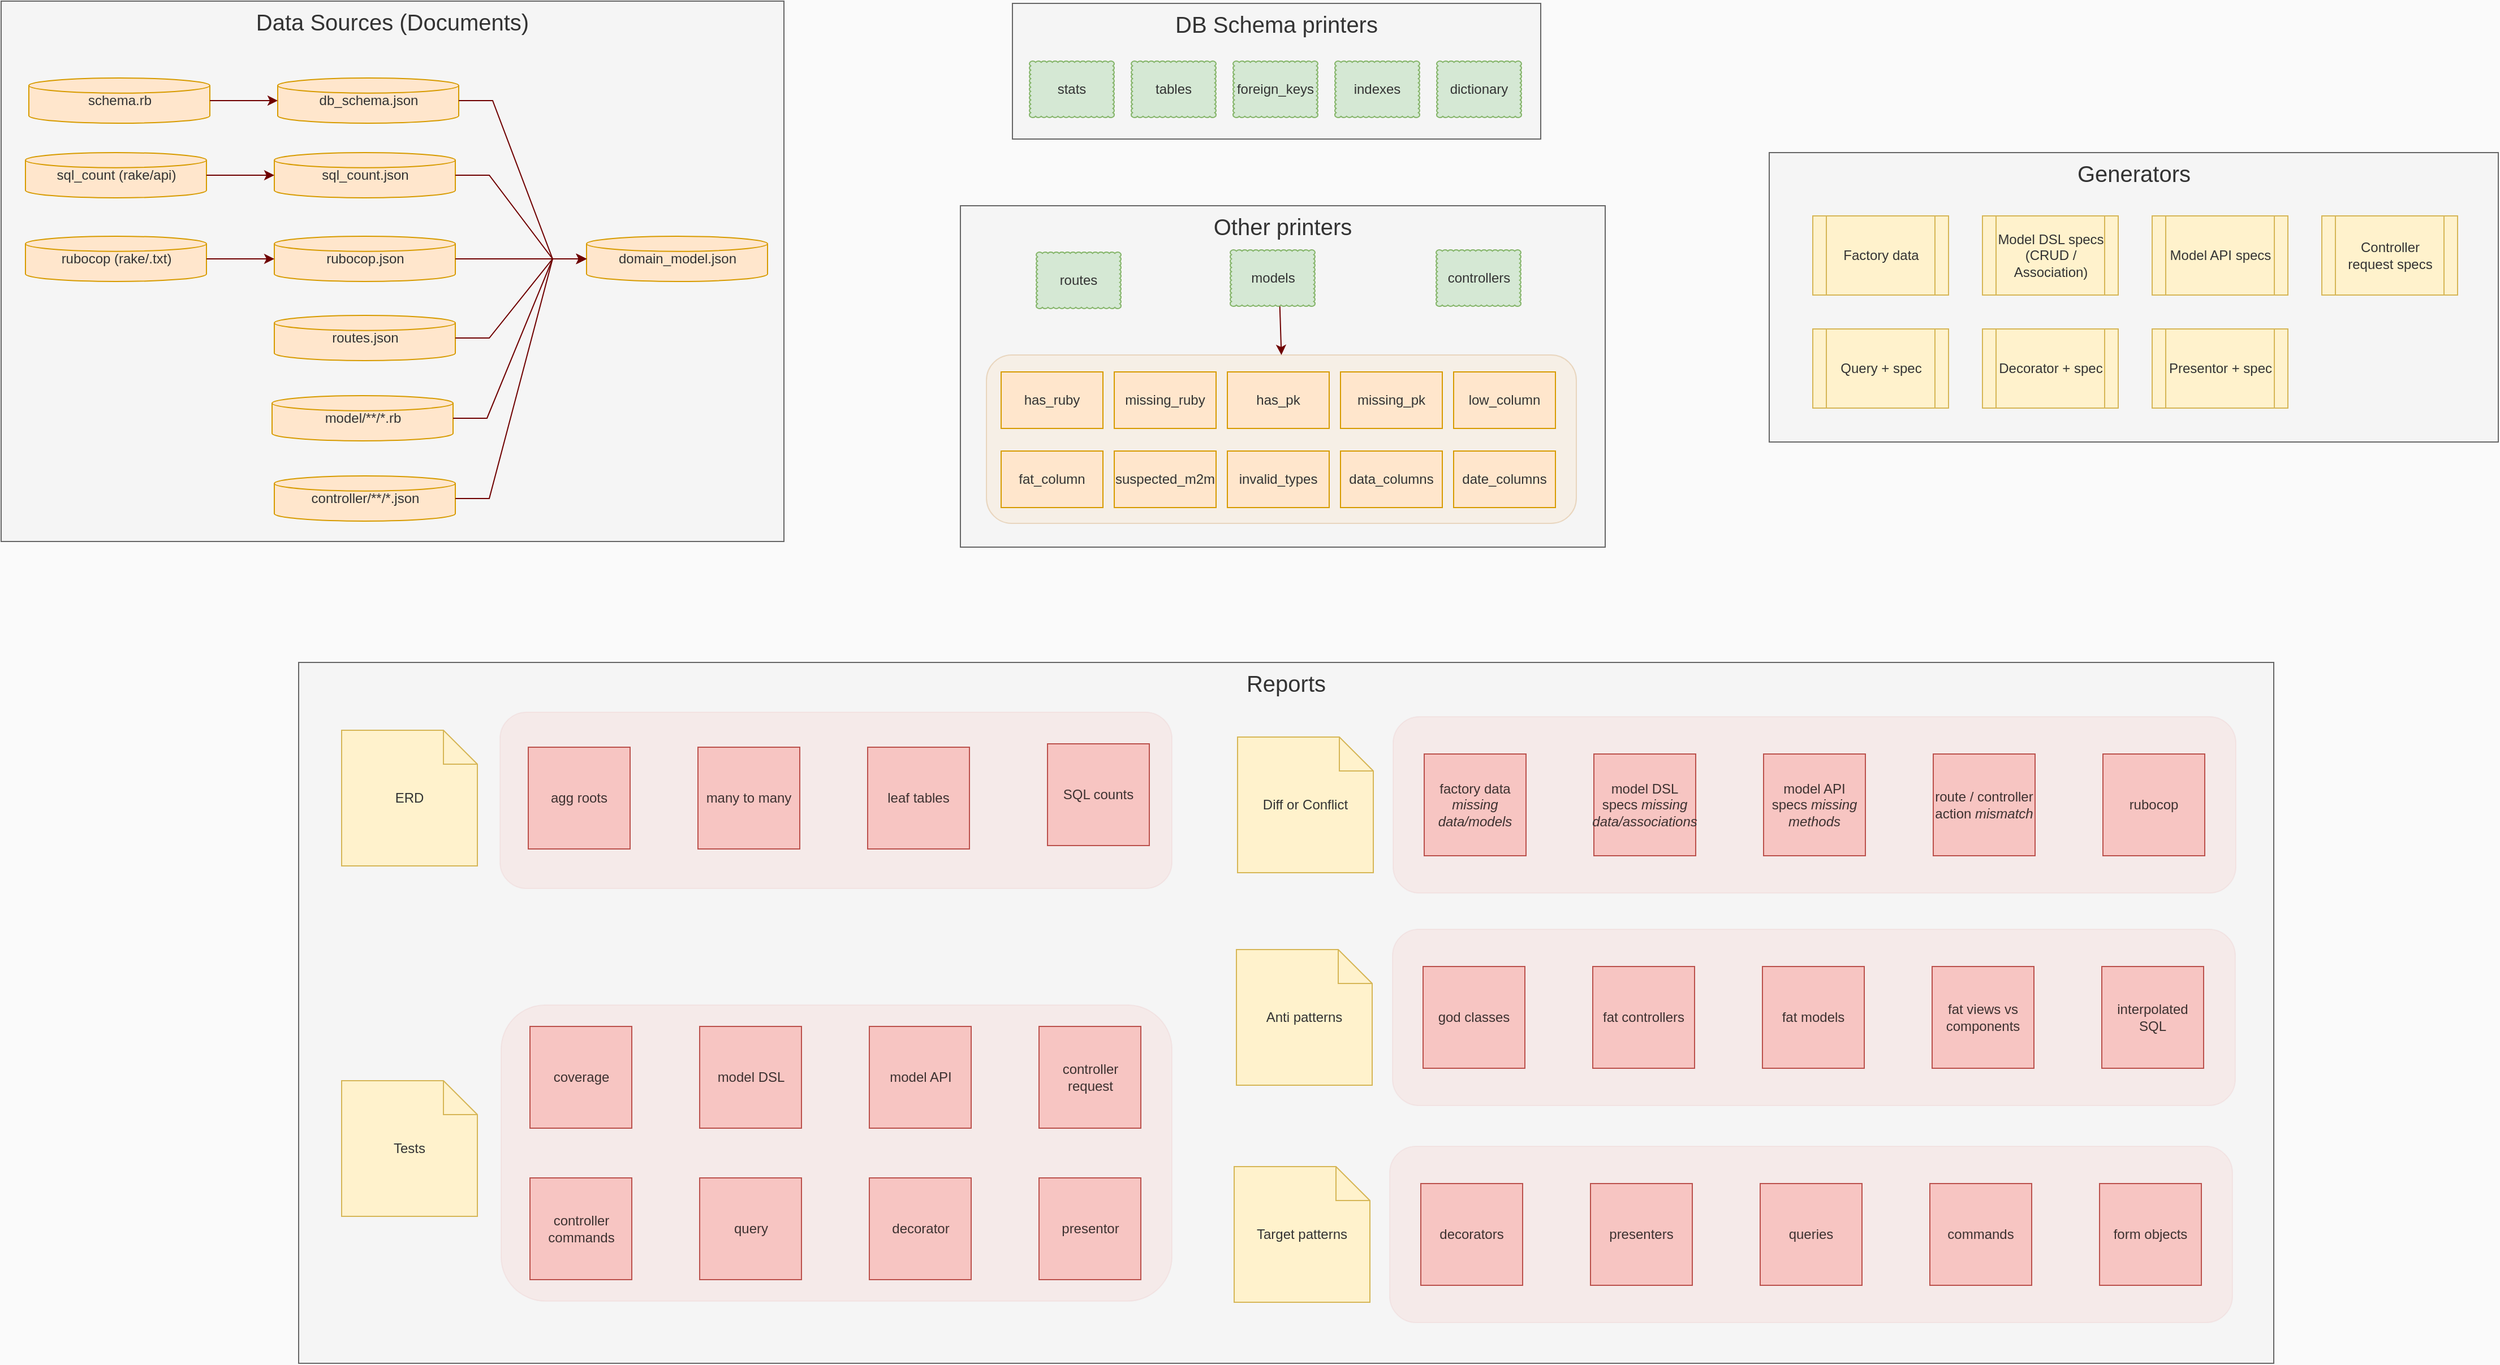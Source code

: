 <mxfile>
    <diagram id="tsA" name="Style-Plain">
        <mxGraphModel dx="4669" dy="1296" grid="0" gridSize="10" guides="1" tooltips="1" connect="1" arrows="1" fold="1" page="1" pageScale="1" pageWidth="1169" pageHeight="827" background="#fafafa" math="0" shadow="0">
            <root>
                <mxCell id="page_root_tsA"/>
                <mxCell id="node_root_tsA" parent="page_root_tsA"/>
                <mxCell id="tsA-2" value="Data Sources (Documents)" style="whiteSpace=wrap;html=1;rounded=0;fillColor=#f5f5f5;strokeColor=#666666;fontColor=#333333;fontSize=20;verticalAlign=top" parent="node_root_tsA" vertex="1">
                    <mxGeometry x="5" y="5" width="692" height="478" as="geometry"/>
                </mxCell>
                <mxCell id="a" value="schema.rb" style="whiteSpace=wrap;html=1;rounded=0;fillColor=#ffe6cc;strokeColor=#d79b00;fontColor=#333333;shape=mxgraph.flowchart.database;strokeWidth=1" parent="node_root_tsA" vertex="1">
                    <mxGeometry x="29.5" y="73" width="160" height="40" as="geometry"/>
                </mxCell>
                <mxCell id="b" value="db_schema.json" style="whiteSpace=wrap;html=1;rounded=0;fillColor=#ffe6cc;strokeColor=#d79b00;fontColor=#333333;shape=mxgraph.flowchart.database;strokeWidth=1" parent="node_root_tsA" vertex="1">
                    <mxGeometry x="249.5" y="73" width="160" height="40" as="geometry"/>
                </mxCell>
                <mxCell id="c" value="sql_count (rake/api)" style="whiteSpace=wrap;html=1;rounded=0;fillColor=#ffe6cc;strokeColor=#d79b00;fontColor=#333333;shape=mxgraph.flowchart.database;strokeWidth=1" parent="node_root_tsA" vertex="1">
                    <mxGeometry x="26.5" y="139" width="160" height="40" as="geometry"/>
                </mxCell>
                <mxCell id="d" value="sql_count.json" style="whiteSpace=wrap;html=1;rounded=0;fillColor=#ffe6cc;strokeColor=#d79b00;fontColor=#333333;shape=mxgraph.flowchart.database;strokeWidth=1" parent="node_root_tsA" vertex="1">
                    <mxGeometry x="246.5" y="139" width="160" height="40" as="geometry"/>
                </mxCell>
                <mxCell id="e" value="rubocop (rake/.txt)" style="whiteSpace=wrap;html=1;rounded=0;fillColor=#ffe6cc;strokeColor=#d79b00;fontColor=#333333;shape=mxgraph.flowchart.database;strokeWidth=1" parent="node_root_tsA" vertex="1">
                    <mxGeometry x="26.5" y="213" width="160" height="40" as="geometry"/>
                </mxCell>
                <mxCell id="f" value="rubocop.json" style="whiteSpace=wrap;html=1;rounded=0;fillColor=#ffe6cc;strokeColor=#d79b00;fontColor=#333333;shape=mxgraph.flowchart.database;strokeWidth=1" parent="node_root_tsA" vertex="1">
                    <mxGeometry x="246.5" y="213" width="160" height="40" as="geometry"/>
                </mxCell>
                <mxCell id="g" value="routes.json" style="whiteSpace=wrap;html=1;rounded=0;fillColor=#ffe6cc;strokeColor=#d79b00;fontColor=#333333;shape=mxgraph.flowchart.database;strokeWidth=1" parent="node_root_tsA" vertex="1">
                    <mxGeometry x="246.5" y="283" width="160" height="40" as="geometry"/>
                </mxCell>
                <mxCell id="h" value="model/**/*.rb" style="whiteSpace=wrap;html=1;rounded=0;fillColor=#ffe6cc;strokeColor=#d79b00;fontColor=#333333;shape=mxgraph.flowchart.database;strokeWidth=1" parent="node_root_tsA" vertex="1">
                    <mxGeometry x="244.5" y="354" width="160" height="40" as="geometry"/>
                </mxCell>
                <mxCell id="i" value="controller/**/*.json" style="whiteSpace=wrap;html=1;rounded=0;fillColor=#ffe6cc;strokeColor=#d79b00;fontColor=#333333;shape=mxgraph.flowchart.database;strokeWidth=1" parent="node_root_tsA" vertex="1">
                    <mxGeometry x="246.5" y="425" width="160" height="40" as="geometry"/>
                </mxCell>
                <mxCell id="j" value="domain_model.json" style="whiteSpace=wrap;html=1;rounded=0;fillColor=#ffe6cc;strokeColor=#d79b00;fontColor=#333333;shape=mxgraph.flowchart.database;strokeWidth=1" parent="node_root_tsA" vertex="1">
                    <mxGeometry x="522.5" y="213" width="160" height="40" as="geometry"/>
                </mxCell>
                <mxCell id="tsA-14" value="" style="whiteSpace=wrap;html=1;rounded=0;edgeStyle=none;exitX=1;exitY=0.5;exitDx=0;exitDy=0;entryX=0;entryY=0.5;entryDx=0;entryDy=0;fillColor=#a20025;strokeColor=#6F0000;" parent="node_root_tsA" source="a" target="b" edge="1">
                    <mxGeometry relative="1" as="geometry"/>
                </mxCell>
                <mxCell id="tsA-15" value="" style="whiteSpace=wrap;html=1;rounded=0;edgeStyle=none;exitX=1;exitY=0.5;exitDx=0;exitDy=0;entryX=0;entryY=0.5;entryDx=0;entryDy=0;fillColor=#a20025;strokeColor=#6F0000;" parent="node_root_tsA" source="c" target="d" edge="1">
                    <mxGeometry relative="1" as="geometry"/>
                </mxCell>
                <mxCell id="tsA-16" value="" style="whiteSpace=wrap;html=1;rounded=0;edgeStyle=none;exitX=1;exitY=0.5;exitDx=0;exitDy=0;entryX=0;entryY=0.5;entryDx=0;entryDy=0;fillColor=#a20025;strokeColor=#6F0000;" parent="node_root_tsA" source="e" target="f" edge="1">
                    <mxGeometry relative="1" as="geometry"/>
                </mxCell>
                <mxCell id="tsA-17" value="" style="whiteSpace=wrap;html=1;rounded=0;exitX=1;exitY=0.5;exitDx=0;exitDy=0;entryX=0;entryY=0.5;entryDx=0;entryDy=0;fillColor=#a20025;strokeColor=#6F0000;edgeStyle=entityRelationEdgeStyle;" parent="node_root_tsA" source="b" target="j" edge="1">
                    <mxGeometry relative="1" as="geometry"/>
                </mxCell>
                <mxCell id="tsA-18" value="" style="whiteSpace=wrap;html=1;rounded=0;exitX=1;exitY=0.5;exitDx=0;exitDy=0;entryX=0;entryY=0.5;entryDx=0;entryDy=0;fillColor=#a20025;strokeColor=#6F0000;edgeStyle=entityRelationEdgeStyle;" parent="node_root_tsA" source="d" target="j" edge="1">
                    <mxGeometry relative="1" as="geometry"/>
                </mxCell>
                <mxCell id="tsA-19" value="" style="whiteSpace=wrap;html=1;rounded=0;exitX=1;exitY=0.5;exitDx=0;exitDy=0;entryX=0;entryY=0.5;entryDx=0;entryDy=0;fillColor=#a20025;strokeColor=#6F0000;edgeStyle=entityRelationEdgeStyle;" parent="node_root_tsA" source="f" target="j" edge="1">
                    <mxGeometry relative="1" as="geometry"/>
                </mxCell>
                <mxCell id="tsA-20" value="" style="whiteSpace=wrap;html=1;rounded=0;exitX=1;exitY=0.5;exitDx=0;exitDy=0;entryX=0;entryY=0.5;entryDx=0;entryDy=0;fillColor=#a20025;strokeColor=#6F0000;edgeStyle=entityRelationEdgeStyle;" parent="node_root_tsA" source="g" target="j" edge="1">
                    <mxGeometry relative="1" as="geometry"/>
                </mxCell>
                <mxCell id="tsA-21" value="" style="whiteSpace=wrap;html=1;rounded=0;exitX=1;exitY=0.5;exitDx=0;exitDy=0;entryX=0;entryY=0.5;entryDx=0;entryDy=0;fillColor=#a20025;strokeColor=#6F0000;edgeStyle=entityRelationEdgeStyle;" parent="node_root_tsA" source="h" target="j" edge="1">
                    <mxGeometry relative="1" as="geometry"/>
                </mxCell>
                <mxCell id="tsA-22" value="" style="whiteSpace=wrap;html=1;rounded=0;exitX=1;exitY=0.5;exitDx=0;exitDy=0;entryX=0;entryY=0.5;entryDx=0;entryDy=0;fillColor=#a20025;strokeColor=#6F0000;edgeStyle=entityRelationEdgeStyle;" parent="node_root_tsA" source="i" target="j" edge="1">
                    <mxGeometry relative="1" as="geometry"/>
                </mxCell>
                <mxCell id="ncJzMHtPDMttCXbYRI98-4" value="" style="group" parent="node_root_tsA" vertex="1" connectable="0">
                    <mxGeometry x="874" y="225" width="547" height="257" as="geometry"/>
                </mxCell>
                <mxCell id="ncJzMHtPDMttCXbYRI98-2" value="" style="group" parent="ncJzMHtPDMttCXbYRI98-4" vertex="1" connectable="0">
                    <mxGeometry x="2" y="93" width="547" height="170" as="geometry"/>
                </mxCell>
                <mxCell id="tsA-32" value="Other printers" style="whiteSpace=wrap;html=1;rounded=0;fillColor=#f5f5f5;strokeColor=#666666;fontColor=#333333;fontSize=20;verticalAlign=top" parent="ncJzMHtPDMttCXbYRI98-2" vertex="1">
                    <mxGeometry x="-23" y="-132" width="570" height="302" as="geometry"/>
                </mxCell>
                <mxCell id="ncJzMHtPDMttCXbYRI98-0" value="" style="whiteSpace=wrap;html=1;fillColor=#fad7ac;strokeColor=#b46504;rounded=1;opacity=20;" parent="ncJzMHtPDMttCXbYRI98-2" vertex="1">
                    <mxGeometry width="521.5" height="149" as="geometry"/>
                </mxCell>
                <mxCell id="tsA-38" value="has_ruby" style="whiteSpace=wrap;html=1;rounded=0;fillColor=#ffe6cc;strokeColor=#d79b00;fontColor=#333333" parent="ncJzMHtPDMttCXbYRI98-2" vertex="1">
                    <mxGeometry x="13" y="15" width="90" height="50" as="geometry"/>
                </mxCell>
                <mxCell id="tsA-39" value="missing_ruby" style="whiteSpace=wrap;html=1;rounded=0;fillColor=#ffe6cc;strokeColor=#d79b00;fontColor=#333333" parent="ncJzMHtPDMttCXbYRI98-2" vertex="1">
                    <mxGeometry x="113" y="15" width="90" height="50" as="geometry"/>
                </mxCell>
                <mxCell id="tsA-40" value="has_pk" style="whiteSpace=wrap;html=1;rounded=0;fillColor=#ffe6cc;strokeColor=#d79b00;fontColor=#333333" parent="ncJzMHtPDMttCXbYRI98-2" vertex="1">
                    <mxGeometry x="213" y="15" width="90" height="50" as="geometry"/>
                </mxCell>
                <mxCell id="tsA-41" value="missing_pk" style="whiteSpace=wrap;html=1;rounded=0;fillColor=#ffe6cc;strokeColor=#d79b00;fontColor=#333333" parent="ncJzMHtPDMttCXbYRI98-2" vertex="1">
                    <mxGeometry x="313" y="15" width="90" height="50" as="geometry"/>
                </mxCell>
                <mxCell id="tsA-42" value="low_column" style="whiteSpace=wrap;html=1;rounded=0;fillColor=#ffe6cc;strokeColor=#d79b00;fontColor=#333333" parent="ncJzMHtPDMttCXbYRI98-2" vertex="1">
                    <mxGeometry x="413" y="15" width="90" height="50" as="geometry"/>
                </mxCell>
                <mxCell id="tsA-43" value="fat_column" style="whiteSpace=wrap;html=1;rounded=0;fillColor=#ffe6cc;strokeColor=#d79b00;fontColor=#333333" parent="ncJzMHtPDMttCXbYRI98-2" vertex="1">
                    <mxGeometry x="13" y="85" width="90" height="50" as="geometry"/>
                </mxCell>
                <mxCell id="tsA-44" value="suspected_m2m" style="whiteSpace=wrap;html=1;rounded=0;fillColor=#ffe6cc;strokeColor=#d79b00;fontColor=#333333" parent="ncJzMHtPDMttCXbYRI98-2" vertex="1">
                    <mxGeometry x="113" y="85" width="90" height="50" as="geometry"/>
                </mxCell>
                <mxCell id="tsA-45" value="invalid_types" style="whiteSpace=wrap;html=1;rounded=0;fillColor=#ffe6cc;strokeColor=#d79b00;fontColor=#333333" parent="ncJzMHtPDMttCXbYRI98-2" vertex="1">
                    <mxGeometry x="213" y="85" width="90" height="50" as="geometry"/>
                </mxCell>
                <mxCell id="tsA-46" value="data_columns" style="whiteSpace=wrap;html=1;rounded=0;fillColor=#ffe6cc;strokeColor=#d79b00;fontColor=#333333" parent="ncJzMHtPDMttCXbYRI98-2" vertex="1">
                    <mxGeometry x="313" y="85" width="90" height="50" as="geometry"/>
                </mxCell>
                <mxCell id="tsA-47" value="date_columns" style="whiteSpace=wrap;html=1;rounded=0;fillColor=#ffe6cc;strokeColor=#d79b00;fontColor=#333333" parent="ncJzMHtPDMttCXbYRI98-2" vertex="1">
                    <mxGeometry x="413" y="85" width="90" height="50" as="geometry"/>
                </mxCell>
                <mxCell id="ncJzMHtPDMttCXbYRI98-3" style="edgeStyle=none;shape=connector;rounded=0;html=1;exitX=0.584;exitY=0.957;exitDx=0;exitDy=0;labelBackgroundColor=default;fontFamily=Helvetica;fontSize=11;fontColor=default;endArrow=classic;strokeColor=#6F0000;fillColor=#a20025;exitPerimeter=0;entryX=0.5;entryY=0;entryDx=0;entryDy=0;" parent="ncJzMHtPDMttCXbYRI98-4" source="tsA-35" target="ncJzMHtPDMttCXbYRI98-0" edge="1">
                    <mxGeometry relative="1" as="geometry">
                        <mxPoint x="340.299" y="75.836" as="targetPoint"/>
                    </mxGeometry>
                </mxCell>
                <mxCell id="tsA-34" value="routes" style="whiteSpace=wrap;html=1;rounded=0;fillColor=#d5e8d4;strokeColor=#82b366;fontColor=#333333;shape=mxgraph.basic.cloud_rect" parent="ncJzMHtPDMttCXbYRI98-4" vertex="1">
                    <mxGeometry x="46" y="2" width="75" height="50" as="geometry"/>
                </mxCell>
                <mxCell id="tsA-35" value="models" style="whiteSpace=wrap;html=1;rounded=0;fillColor=#d5e8d4;strokeColor=#82b366;fontColor=#333333;shape=mxgraph.basic.cloud_rect" parent="ncJzMHtPDMttCXbYRI98-4" vertex="1">
                    <mxGeometry x="217.5" width="75" height="50" as="geometry"/>
                </mxCell>
                <mxCell id="tsA-36" value="controllers" style="whiteSpace=wrap;html=1;rounded=0;fillColor=#d5e8d4;strokeColor=#82b366;fontColor=#333333;shape=mxgraph.basic.cloud_rect" parent="ncJzMHtPDMttCXbYRI98-4" vertex="1">
                    <mxGeometry x="399.5" width="75" height="50" as="geometry"/>
                </mxCell>
                <mxCell id="ncJzMHtPDMttCXbYRI98-5" value="" style="group" parent="node_root_tsA" vertex="1" connectable="0">
                    <mxGeometry x="899" y="7" width="467" height="120" as="geometry"/>
                </mxCell>
                <mxCell id="tsA-24" value="DB Schema printers" style="whiteSpace=wrap;html=1;rounded=0;fillColor=#f5f5f5;strokeColor=#666666;fontColor=#333333;fontSize=20;verticalAlign=top" parent="ncJzMHtPDMttCXbYRI98-5" vertex="1">
                    <mxGeometry width="467" height="120" as="geometry"/>
                </mxCell>
                <mxCell id="tsA-26" value="stats" style="whiteSpace=wrap;html=1;rounded=0;fillColor=#d5e8d4;strokeColor=#82b366;fontColor=#333333;shape=mxgraph.basic.cloud_rect" parent="ncJzMHtPDMttCXbYRI98-5" vertex="1">
                    <mxGeometry x="15" y="51" width="75" height="50" as="geometry"/>
                </mxCell>
                <mxCell id="tsA-27" value="tables" style="whiteSpace=wrap;html=1;rounded=0;fillColor=#d5e8d4;strokeColor=#82b366;fontColor=#333333;shape=mxgraph.basic.cloud_rect" parent="ncJzMHtPDMttCXbYRI98-5" vertex="1">
                    <mxGeometry x="105" y="51" width="75" height="50" as="geometry"/>
                </mxCell>
                <mxCell id="tsA-28" value="foreign_keys" style="whiteSpace=wrap;html=1;rounded=0;fillColor=#d5e8d4;strokeColor=#82b366;fontColor=#333333;shape=mxgraph.basic.cloud_rect" parent="ncJzMHtPDMttCXbYRI98-5" vertex="1">
                    <mxGeometry x="195" y="51" width="75" height="50" as="geometry"/>
                </mxCell>
                <mxCell id="tsA-29" value="indexes" style="whiteSpace=wrap;html=1;rounded=0;fillColor=#d5e8d4;strokeColor=#82b366;fontColor=#333333;shape=mxgraph.basic.cloud_rect" parent="ncJzMHtPDMttCXbYRI98-5" vertex="1">
                    <mxGeometry x="285" y="51" width="75" height="50" as="geometry"/>
                </mxCell>
                <mxCell id="tsA-30" value="dictionary" style="whiteSpace=wrap;html=1;rounded=0;fillColor=#d5e8d4;strokeColor=#82b366;fontColor=#333333;shape=mxgraph.basic.cloud_rect" parent="ncJzMHtPDMttCXbYRI98-5" vertex="1">
                    <mxGeometry x="375" y="51" width="75" height="50" as="geometry"/>
                </mxCell>
                <mxCell id="ncJzMHtPDMttCXbYRI98-7" value="" style="group" parent="node_root_tsA" vertex="1" connectable="0">
                    <mxGeometry x="1568" y="139" width="644.5" height="256" as="geometry"/>
                </mxCell>
                <mxCell id="tsA-49" value="Generators" style="whiteSpace=wrap;html=1;rounded=0;fillColor=#f5f5f5;strokeColor=#666666;fontColor=#333333;fontSize=20;verticalAlign=top" parent="ncJzMHtPDMttCXbYRI98-7" vertex="1">
                    <mxGeometry width="644.5" height="256" as="geometry"/>
                </mxCell>
                <mxCell id="tsA-51" value="Factory data" style="whiteSpace=wrap;html=1;rounded=0;fillColor=#fff2cc;strokeColor=#d6b656;fontColor=#333333;shape=process" parent="ncJzMHtPDMttCXbYRI98-7" vertex="1">
                    <mxGeometry x="38.5" y="56" width="120" height="70" as="geometry"/>
                </mxCell>
                <mxCell id="tsA-52" value="Model DSL specs (CRUD / Association)" style="whiteSpace=wrap;html=1;rounded=0;fillColor=#fff2cc;strokeColor=#d6b656;fontColor=#333333;shape=process" parent="ncJzMHtPDMttCXbYRI98-7" vertex="1">
                    <mxGeometry x="188.5" y="56" width="120" height="70" as="geometry"/>
                </mxCell>
                <mxCell id="tsA-53" value="Model API specs" style="whiteSpace=wrap;html=1;rounded=0;fillColor=#fff2cc;strokeColor=#d6b656;fontColor=#333333;shape=process" parent="ncJzMHtPDMttCXbYRI98-7" vertex="1">
                    <mxGeometry x="338.5" y="56" width="120" height="70" as="geometry"/>
                </mxCell>
                <mxCell id="tsA-54" value="Controller request specs" style="whiteSpace=wrap;html=1;rounded=0;fillColor=#fff2cc;strokeColor=#d6b656;fontColor=#333333;shape=process" parent="ncJzMHtPDMttCXbYRI98-7" vertex="1">
                    <mxGeometry x="488.5" y="56" width="120" height="70" as="geometry"/>
                </mxCell>
                <mxCell id="tsA-55" value="Query + spec" style="whiteSpace=wrap;html=1;rounded=0;fillColor=#fff2cc;strokeColor=#d6b656;fontColor=#333333;shape=process" parent="ncJzMHtPDMttCXbYRI98-7" vertex="1">
                    <mxGeometry x="38.5" y="156" width="120" height="70" as="geometry"/>
                </mxCell>
                <mxCell id="tsA-56" value="Decorator + spec" style="whiteSpace=wrap;html=1;rounded=0;fillColor=#fff2cc;strokeColor=#d6b656;fontColor=#333333;shape=process" parent="ncJzMHtPDMttCXbYRI98-7" vertex="1">
                    <mxGeometry x="188.5" y="156" width="120" height="70" as="geometry"/>
                </mxCell>
                <mxCell id="tsA-57" value="Presentor + spec" style="whiteSpace=wrap;html=1;rounded=0;fillColor=#fff2cc;strokeColor=#d6b656;fontColor=#333333;shape=process" parent="ncJzMHtPDMttCXbYRI98-7" vertex="1">
                    <mxGeometry x="338.5" y="156" width="120" height="70" as="geometry"/>
                </mxCell>
                <mxCell id="12" value="" style="group" vertex="1" connectable="0" parent="node_root_tsA">
                    <mxGeometry x="268" y="590" width="1746" height="620" as="geometry"/>
                </mxCell>
                <mxCell id="tsA-60" value="Reports" style="whiteSpace=wrap;html=1;rounded=0;fillColor=#f5f5f5;strokeColor=#666666;fontColor=#333333;fontSize=20;verticalAlign=top" parent="12" vertex="1">
                    <mxGeometry width="1746" height="620" as="geometry"/>
                </mxCell>
                <mxCell id="7" value="" style="group" vertex="1" connectable="0" parent="12">
                    <mxGeometry x="830" y="48" width="882.5" height="156" as="geometry"/>
                </mxCell>
                <mxCell id="tsA-77" value="rubocop" style="whiteSpace=wrap;html=1;rounded=0;fillColor=#f8cecc;strokeColor=#b85450;fontColor=#333333" parent="7" vertex="1">
                    <mxGeometry x="765" y="33" width="90" height="90" as="geometry"/>
                </mxCell>
                <mxCell id="tsA-94" value="Diff or Conflict" style="whiteSpace=wrap;html=1;rounded=0;fillColor=#fff2cc;strokeColor=#d6b656;fontColor=#333333;shape=note" parent="7" vertex="1">
                    <mxGeometry y="18" width="120" height="120" as="geometry"/>
                </mxCell>
                <mxCell id="tsA-95" value="factory data &lt;i&gt;missing data/models&lt;/i&gt;" style="whiteSpace=wrap;html=1;rounded=0;fillColor=#f8cecc;strokeColor=#b85450;fontColor=#333333" parent="7" vertex="1">
                    <mxGeometry x="165" y="33" width="90" height="90" as="geometry"/>
                </mxCell>
                <mxCell id="tsA-96" value="model DSL specs &lt;i&gt;missing data/associations&lt;/i&gt;" style="whiteSpace=wrap;html=1;rounded=0;fillColor=#f8cecc;strokeColor=#b85450;fontColor=#333333" parent="7" vertex="1">
                    <mxGeometry x="315" y="33" width="90" height="90" as="geometry"/>
                </mxCell>
                <mxCell id="tsA-97" value="model API specs &lt;i&gt;missing methods&lt;/i&gt;" style="whiteSpace=wrap;html=1;rounded=0;fillColor=#f8cecc;strokeColor=#b85450;fontColor=#333333" parent="7" vertex="1">
                    <mxGeometry x="465" y="33" width="90" height="90" as="geometry"/>
                </mxCell>
                <mxCell id="tsA-98" value="route / controller action &lt;i&gt;mismatch&lt;/i&gt;" style="whiteSpace=wrap;html=1;rounded=0;fillColor=#f8cecc;strokeColor=#b85450;fontColor=#333333" parent="7" vertex="1">
                    <mxGeometry x="615" y="33" width="90" height="90" as="geometry"/>
                </mxCell>
                <mxCell id="6" value="" style="whiteSpace=wrap;html=1;fillColor=#e51400;strokeColor=#B20000;rounded=1;opacity=5;fontColor=#ffffff;" vertex="1" parent="7">
                    <mxGeometry x="137.5" width="745" height="156" as="geometry"/>
                </mxCell>
                <mxCell id="8" value="" style="group" vertex="1" connectable="0" parent="12">
                    <mxGeometry x="827" y="428" width="882.5" height="156" as="geometry"/>
                </mxCell>
                <mxCell id="tsA-87" value="Target patterns" style="whiteSpace=wrap;html=1;rounded=0;fillColor=#fff2cc;strokeColor=#d6b656;fontColor=#333333;shape=note" parent="8" vertex="1">
                    <mxGeometry y="18" width="120" height="120" as="geometry"/>
                </mxCell>
                <mxCell id="tsA-88" value="decorators" style="whiteSpace=wrap;html=1;rounded=0;fillColor=#f8cecc;strokeColor=#b85450;fontColor=#333333" parent="8" vertex="1">
                    <mxGeometry x="165" y="33" width="90" height="90" as="geometry"/>
                </mxCell>
                <mxCell id="tsA-89" value="presenters" style="whiteSpace=wrap;html=1;rounded=0;fillColor=#f8cecc;strokeColor=#b85450;fontColor=#333333" parent="8" vertex="1">
                    <mxGeometry x="315" y="33" width="90" height="90" as="geometry"/>
                </mxCell>
                <mxCell id="tsA-90" value="queries" style="whiteSpace=wrap;html=1;rounded=0;fillColor=#f8cecc;strokeColor=#b85450;fontColor=#333333" parent="8" vertex="1">
                    <mxGeometry x="465" y="33" width="90" height="90" as="geometry"/>
                </mxCell>
                <mxCell id="tsA-91" value="commands" style="whiteSpace=wrap;html=1;rounded=0;fillColor=#f8cecc;strokeColor=#b85450;fontColor=#333333" parent="8" vertex="1">
                    <mxGeometry x="615" y="33" width="90" height="90" as="geometry"/>
                </mxCell>
                <mxCell id="tsA-92" value="form objects" style="whiteSpace=wrap;html=1;rounded=0;fillColor=#f8cecc;strokeColor=#b85450;fontColor=#333333" parent="8" vertex="1">
                    <mxGeometry x="765" y="33" width="90" height="90" as="geometry"/>
                </mxCell>
                <mxCell id="5" value="" style="whiteSpace=wrap;html=1;fillColor=#e51400;strokeColor=#B20000;rounded=1;opacity=5;fontColor=#ffffff;" vertex="1" parent="8">
                    <mxGeometry x="137.5" width="745" height="156" as="geometry"/>
                </mxCell>
                <mxCell id="9" value="" style="group" vertex="1" connectable="0" parent="12">
                    <mxGeometry x="829" y="236" width="883" height="156" as="geometry"/>
                </mxCell>
                <mxCell id="tsA-80" value="Anti patterns" style="whiteSpace=wrap;html=1;rounded=0;fillColor=#fff2cc;strokeColor=#d6b656;fontColor=#333333;shape=note" parent="9" vertex="1">
                    <mxGeometry y="18" width="120" height="120" as="geometry"/>
                </mxCell>
                <mxCell id="tsA-81" value="god classes" style="whiteSpace=wrap;html=1;rounded=0;fillColor=#f8cecc;strokeColor=#b85450;fontColor=#333333" parent="9" vertex="1">
                    <mxGeometry x="165" y="33" width="90" height="90" as="geometry"/>
                </mxCell>
                <mxCell id="tsA-82" value="fat controllers" style="whiteSpace=wrap;html=1;rounded=0;fillColor=#f8cecc;strokeColor=#b85450;fontColor=#333333" parent="9" vertex="1">
                    <mxGeometry x="315" y="33" width="90" height="90" as="geometry"/>
                </mxCell>
                <mxCell id="tsA-83" value="fat models" style="whiteSpace=wrap;html=1;rounded=0;fillColor=#f8cecc;strokeColor=#b85450;fontColor=#333333" parent="9" vertex="1">
                    <mxGeometry x="465" y="33" width="90" height="90" as="geometry"/>
                </mxCell>
                <mxCell id="tsA-84" value="fat views vs components" style="whiteSpace=wrap;html=1;rounded=0;fillColor=#f8cecc;strokeColor=#b85450;fontColor=#333333" parent="9" vertex="1">
                    <mxGeometry x="615" y="33" width="90" height="90" as="geometry"/>
                </mxCell>
                <mxCell id="tsA-85" value="interpolated SQL" style="whiteSpace=wrap;html=1;rounded=0;fillColor=#f8cecc;strokeColor=#b85450;fontColor=#333333" parent="9" vertex="1">
                    <mxGeometry x="765" y="33" width="90" height="90" as="geometry"/>
                </mxCell>
                <mxCell id="4" value="" style="whiteSpace=wrap;html=1;fillColor=#e51400;strokeColor=#B20000;rounded=1;opacity=5;fontColor=#ffffff;" vertex="1" parent="9">
                    <mxGeometry x="138" width="745" height="156" as="geometry"/>
                </mxCell>
                <mxCell id="10" value="" style="group" vertex="1" connectable="0" parent="12">
                    <mxGeometry x="38" y="44" width="734" height="156" as="geometry"/>
                </mxCell>
                <mxCell id="tsA-73" value="ERD" style="whiteSpace=wrap;html=1;rounded=0;fillColor=#fff2cc;strokeColor=#d6b656;fontColor=#333333;shape=note" parent="10" vertex="1">
                    <mxGeometry y="16" width="120" height="120" as="geometry"/>
                </mxCell>
                <mxCell id="tsA-74" value="agg roots" style="whiteSpace=wrap;html=1;rounded=0;fillColor=#f8cecc;strokeColor=#b85450;fontColor=#333333" parent="10" vertex="1">
                    <mxGeometry x="165" y="31" width="90" height="90" as="geometry"/>
                </mxCell>
                <mxCell id="tsA-75" value="many to many" style="whiteSpace=wrap;html=1;rounded=0;fillColor=#f8cecc;strokeColor=#b85450;fontColor=#333333" parent="10" vertex="1">
                    <mxGeometry x="315" y="31" width="90" height="90" as="geometry"/>
                </mxCell>
                <mxCell id="tsA-76" value="leaf tables" style="whiteSpace=wrap;html=1;rounded=0;fillColor=#f8cecc;strokeColor=#b85450;fontColor=#333333" parent="10" vertex="1">
                    <mxGeometry x="465" y="31" width="90" height="90" as="geometry"/>
                </mxCell>
                <mxCell id="tsA-78" value="SQL counts" style="whiteSpace=wrap;html=1;rounded=0;fillColor=#f8cecc;strokeColor=#b85450;fontColor=#333333" parent="10" vertex="1">
                    <mxGeometry x="624" y="28" width="90" height="90" as="geometry"/>
                </mxCell>
                <mxCell id="ncJzMHtPDMttCXbYRI98-26" value="" style="whiteSpace=wrap;html=1;fillColor=#e51400;strokeColor=#B20000;rounded=1;opacity=5;fontColor=#ffffff;" parent="10" vertex="1">
                    <mxGeometry x="140" width="594" height="156" as="geometry"/>
                </mxCell>
                <mxCell id="11" value="" style="group" vertex="1" connectable="0" parent="12">
                    <mxGeometry x="38" y="303" width="734" height="262" as="geometry"/>
                </mxCell>
                <mxCell id="tsA-62" value="Tests" style="whiteSpace=wrap;html=1;rounded=0;fillColor=#fff2cc;strokeColor=#d6b656;fontColor=#333333;shape=note" parent="11" vertex="1">
                    <mxGeometry y="67" width="120" height="120" as="geometry"/>
                </mxCell>
                <mxCell id="tsA-63" value="coverage" style="whiteSpace=wrap;html=1;rounded=0;fillColor=#f8cecc;strokeColor=#b85450;fontColor=#333333" parent="11" vertex="1">
                    <mxGeometry x="166.5" y="19" width="90" height="90" as="geometry"/>
                </mxCell>
                <mxCell id="tsA-64" value="model DSL" style="whiteSpace=wrap;html=1;rounded=0;fillColor=#f8cecc;strokeColor=#b85450;fontColor=#333333" parent="11" vertex="1">
                    <mxGeometry x="316.5" y="19" width="90" height="90" as="geometry"/>
                </mxCell>
                <mxCell id="tsA-65" value="model API" style="whiteSpace=wrap;html=1;rounded=0;fillColor=#f8cecc;strokeColor=#b85450;fontColor=#333333" parent="11" vertex="1">
                    <mxGeometry x="466.5" y="19" width="90" height="90" as="geometry"/>
                </mxCell>
                <mxCell id="tsA-66" value="controller request" style="whiteSpace=wrap;html=1;rounded=0;fillColor=#f8cecc;strokeColor=#b85450;fontColor=#333333" parent="11" vertex="1">
                    <mxGeometry x="616.5" y="19" width="90" height="90" as="geometry"/>
                </mxCell>
                <mxCell id="tsA-67" value="controller commands" style="whiteSpace=wrap;html=1;rounded=0;fillColor=#f8cecc;strokeColor=#b85450;fontColor=#333333" parent="11" vertex="1">
                    <mxGeometry x="166.5" y="153" width="90" height="90" as="geometry"/>
                </mxCell>
                <mxCell id="tsA-68" value="query" style="whiteSpace=wrap;html=1;rounded=0;fillColor=#f8cecc;strokeColor=#b85450;fontColor=#333333" parent="11" vertex="1">
                    <mxGeometry x="316.5" y="153" width="90" height="90" as="geometry"/>
                </mxCell>
                <mxCell id="tsA-69" value="decorator" style="whiteSpace=wrap;html=1;rounded=0;fillColor=#f8cecc;strokeColor=#b85450;fontColor=#333333" parent="11" vertex="1">
                    <mxGeometry x="466.5" y="153" width="90" height="90" as="geometry"/>
                </mxCell>
                <mxCell id="tsA-70" value="presentor" style="whiteSpace=wrap;html=1;rounded=0;fillColor=#f8cecc;strokeColor=#b85450;fontColor=#333333" parent="11" vertex="1">
                    <mxGeometry x="616.5" y="153" width="90" height="90" as="geometry"/>
                </mxCell>
                <mxCell id="ncJzMHtPDMttCXbYRI98-11" value="" style="whiteSpace=wrap;html=1;fillColor=#e51400;strokeColor=#B20000;rounded=1;opacity=5;fontColor=#ffffff;" parent="11" vertex="1">
                    <mxGeometry x="141" width="593" height="262" as="geometry"/>
                </mxCell>
            </root>
        </mxGraphModel>
    </diagram>
</mxfile>